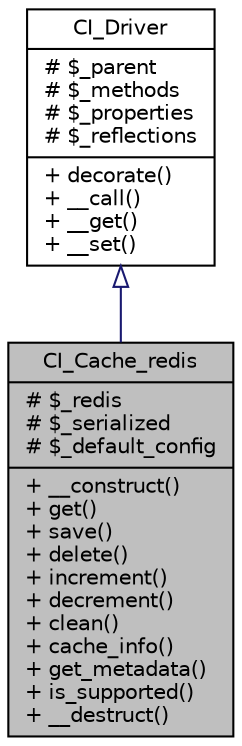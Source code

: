 digraph "CI_Cache_redis"
{
 // LATEX_PDF_SIZE
  edge [fontname="Helvetica",fontsize="10",labelfontname="Helvetica",labelfontsize="10"];
  node [fontname="Helvetica",fontsize="10",shape=record];
  Node2 [label="{CI_Cache_redis\n|# $_redis\l# $_serialized\l# $_default_config\l|+ __construct()\l+ get()\l+ save()\l+ delete()\l+ increment()\l+ decrement()\l+ clean()\l+ cache_info()\l+ get_metadata()\l+ is_supported()\l+ __destruct()\l}",height=0.2,width=0.4,color="black", fillcolor="grey75", style="filled", fontcolor="black",tooltip=" "];
  Node3 -> Node2 [dir="back",color="midnightblue",fontsize="10",style="solid",arrowtail="onormal",fontname="Helvetica"];
  Node3 [label="{CI_Driver\n|# $_parent\l# $_methods\l# $_properties\l# $_reflections\l|+ decorate()\l+ __call()\l+ __get()\l+ __set()\l}",height=0.2,width=0.4,color="black", fillcolor="white", style="filled",URL="$class_c_i___driver.html",tooltip=" "];
}
